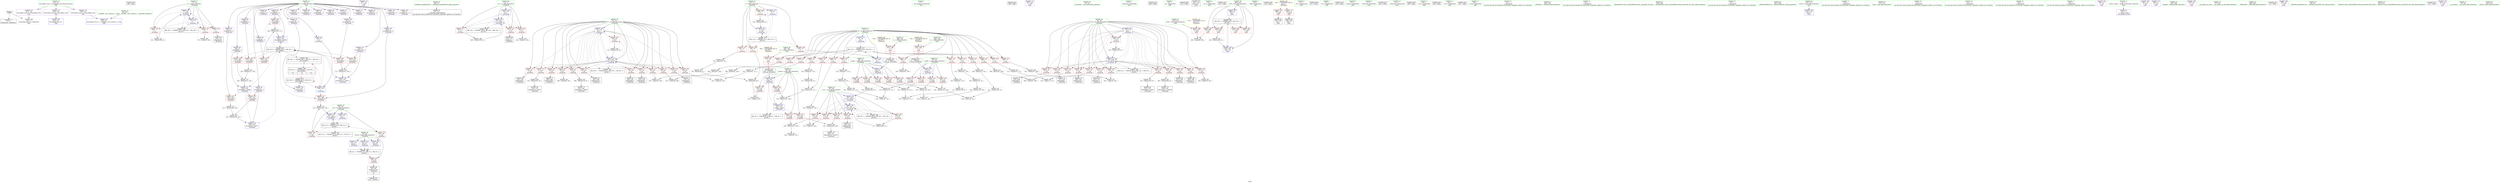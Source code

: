 digraph "SVFG" {
	label="SVFG";

	Node0x56434557d4e0 [shape=record,color=grey,label="{NodeID: 0\nNullPtr}"];
	Node0x56434557d4e0 -> Node0x5643455a2640[style=solid];
	Node0x56434557d4e0 -> Node0x5643455a53b0[style=solid];
	Node0x5643455e3460 [shape=record,color=black,label="{NodeID: 443\n194 = PHI()\n}"];
	Node0x5643455b7850 [shape=record,color=grey,label="{NodeID: 360\n170 = cmp(169, 165, )\n}"];
	Node0x5643455a47f0 [shape=record,color=red,label="{NodeID: 194\n283\<--282\n\<--arrayidx93\n_Z5solveiii\n}"];
	Node0x5643455a47f0 -> Node0x5643455b2ed0[style=solid];
	Node0x5643455a1a10 [shape=record,color=purple,label="{NodeID: 111\n427\<--26\n\<--.str.5\nmain\n}"];
	Node0x56434559fc80 [shape=record,color=green,label="{NodeID: 28\n44\<--50\n_ZNSt8ios_base4InitD1Ev\<--_ZNSt8ios_base4InitD1Ev_field_insensitive\n}"];
	Node0x56434559fc80 -> Node0x5643455a2740[style=solid];
	Node0x5643455ac100 [shape=record,color=black,label="{NodeID: 388\nMR_14V_2 = PHI(MR_14V_4, MR_14V_1, MR_14V_1, )\npts\{76 \}\n}"];
	Node0x5643455b25d0 [shape=record,color=grey,label="{NodeID: 305\n305 = Binary(304, 91, )\n}"];
	Node0x5643455b25d0 -> Node0x5643455a3610[style=solid];
	Node0x5643455a5f40 [shape=record,color=blue,label="{NodeID: 222\n77\<--181\nj\<--inc36\n_Z5solveiii\n}"];
	Node0x5643455a5f40 -> Node0x5643455a8540[style=dashed];
	Node0x5643455a5f40 -> Node0x5643455a8610[style=dashed];
	Node0x5643455a5f40 -> Node0x5643455a86e0[style=dashed];
	Node0x5643455a5f40 -> Node0x5643455a5da0[style=dashed];
	Node0x5643455a5f40 -> Node0x5643455a5f40[style=dashed];
	Node0x5643455a5f40 -> Node0x5643455ac1f0[style=dashed];
	Node0x5643455a79e0 [shape=record,color=red,label="{NodeID: 139\n212\<--71\n\<--m\n_Z5solveiii\n}"];
	Node0x5643455a79e0 -> Node0x5643455b5bd0[style=solid];
	Node0x5643455a2540 [shape=record,color=green,label="{NodeID: 56\n32\<--451\n_GLOBAL__sub_I_Seyaua_1_1.cpp\<--_GLOBAL__sub_I_Seyaua_1_1.cpp_field_insensitive\n}"];
	Node0x5643455a2540 -> Node0x5643455a52b0[style=solid];
	Node0x5643455d1370 [shape=record,color=yellow,style=double,label="{NodeID: 416\n40V_1 = ENCHI(MR_40V_0)\npts\{387 \}\nFun[main]}"];
	Node0x5643455d1370 -> Node0x5643455a50e0[style=dashed];
	Node0x5643455b4fd0 [shape=record,color=grey,label="{NodeID: 333\n96 = Binary(97, 95, )\n}"];
	Node0x5643455b4fd0 -> Node0x5643455b5150[style=solid];
	Node0x5643455a90a0 [shape=record,color=red,label="{NodeID: 167\n304\<--79\n\<--i43\n_Z5solveiii\n}"];
	Node0x5643455a90a0 -> Node0x5643455b25d0[style=solid];
	Node0x5643455a3c90 [shape=record,color=purple,label="{NodeID: 84\n174\<--8\narrayidx\<--d\n_Z5solveiii\n}"];
	Node0x564345583950 [shape=record,color=green,label="{NodeID: 1\n7\<--1\n__dso_handle\<--dummyObj\nGlob }"];
	Node0x5643455e3530 [shape=record,color=black,label="{NodeID: 444\n399 = PHI()\n}"];
	Node0x5643455b79d0 [shape=record,color=grey,label="{NodeID: 361\n209 = cmp(208, 165, )\n}"];
	Node0x5643455a48c0 [shape=record,color=red,label="{NodeID: 195\n303\<--302\n\<--arrayidx105\n_Z5solveiii\n}"];
	Node0x5643455a48c0 -> Node0x5643455b5450[style=solid];
	Node0x5643455a1ae0 [shape=record,color=purple,label="{NodeID: 112\n423\<--28\n\<--.str.6\nmain\n}"];
	Node0x56434559fd80 [shape=record,color=green,label="{NodeID: 29\n57\<--58\n_Z5solveiii\<--_Z5solveiii_field_insensitive\n}"];
	Node0x5643455ac1f0 [shape=record,color=black,label="{NodeID: 389\nMR_16V_2 = PHI(MR_16V_3, MR_16V_1, MR_16V_1, )\npts\{78 \}\n}"];
	Node0x5643455b2750 [shape=record,color=grey,label="{NodeID: 306\n261 = Binary(97, 260, )\n}"];
	Node0x5643455b2750 -> Node0x5643455b6ad0[style=solid];
	Node0x5643455a6010 [shape=record,color=blue,label="{NodeID: 223\n75\<--186\ni27\<--inc39\n_Z5solveiii\n}"];
	Node0x5643455a6010 -> Node0x5643455a82d0[style=dashed];
	Node0x5643455a6010 -> Node0x5643455a83a0[style=dashed];
	Node0x5643455a6010 -> Node0x5643455a8470[style=dashed];
	Node0x5643455a6010 -> Node0x5643455a6010[style=dashed];
	Node0x5643455a6010 -> Node0x5643455ac100[style=dashed];
	Node0x5643455a7ab0 [shape=record,color=red,label="{NodeID: 140\n217\<--71\n\<--m\n_Z5solveiii\n}"];
	Node0x5643455a7ab0 -> Node0x5643455b55d0[style=solid];
	Node0x5643455a2640 [shape=record,color=black,label="{NodeID: 57\n2\<--3\ndummyVal\<--dummyVal\n}"];
	Node0x5643455b5150 [shape=record,color=grey,label="{NodeID: 334\n98 = Binary(96, 91, )\n}"];
	Node0x5643455b5150 -> Node0x5643455b4e50[style=solid];
	Node0x5643455a9170 [shape=record,color=red,label="{NodeID: 168\n323\<--79\n\<--i43\n_Z5solveiii\n}"];
	Node0x5643455a9170 -> Node0x5643455b5a50[style=solid];
	Node0x5643455a3d60 [shape=record,color=purple,label="{NodeID: 85\n177\<--8\narrayidx34\<--d\n_Z5solveiii\n}"];
	Node0x5643455a3d60 -> Node0x5643455a5e70[style=solid];
	Node0x5643455839e0 [shape=record,color=green,label="{NodeID: 2\n11\<--1\n_ZSt4cerr\<--dummyObj\nGlob }"];
	Node0x5643455e3600 [shape=record,color=black,label="{NodeID: 445\n409 = PHI()\n}"];
	Node0x5643455b7b50 [shape=record,color=grey,label="{NodeID: 362\n204 = cmp(203, 165, )\n}"];
	Node0x5643455a4990 [shape=record,color=red,label="{NodeID: 196\n311\<--310\n\<--arrayidx110\n_Z5solveiii\n}"];
	Node0x5643455a4990 -> Node0x5643455b5450[style=solid];
	Node0x5643455a1bb0 [shape=record,color=purple,label="{NodeID: 113\n455\<--30\nllvm.global_ctors_0\<--llvm.global_ctors\nGlob }"];
	Node0x5643455a1bb0 -> Node0x5643455a51b0[style=solid];
	Node0x56434559fe80 [shape=record,color=green,label="{NodeID: 30\n63\<--64\nretval\<--retval_field_insensitive\n_Z5solveiii\n}"];
	Node0x56434559fe80 -> Node0x5643455a68d0[style=solid];
	Node0x56434559fe80 -> Node0x5643455a5a60[style=solid];
	Node0x56434559fe80 -> Node0x5643455a5b30[style=solid];
	Node0x56434559fe80 -> Node0x5643455aea30[style=solid];
	Node0x5643455ac2e0 [shape=record,color=black,label="{NodeID: 390\nMR_18V_2 = PHI(MR_18V_4, MR_18V_1, MR_18V_1, )\npts\{80 \}\n}"];
	Node0x5643455b28d0 [shape=record,color=grey,label="{NodeID: 307\n256 = Binary(255, 247, )\n}"];
	Node0x5643455b28d0 -> Node0x5643455a6420[style=solid];
	Node0x5643455a60e0 [shape=record,color=blue,label="{NodeID: 224\n199\<--131\n\<--\n_Z5solveiii\n}"];
	Node0x5643455a60e0 -> Node0x5643455a4a60[style=dashed];
	Node0x5643455a60e0 -> Node0x5643455ab200[style=dashed];
	Node0x5643455a60e0 -> Node0x5643455ce960[style=dashed];
	Node0x5643455a7b80 [shape=record,color=red,label="{NodeID: 141\n260\<--71\n\<--m\n_Z5solveiii\n}"];
	Node0x5643455a7b80 -> Node0x5643455b2750[style=solid];
	Node0x5643455a2740 [shape=record,color=black,label="{NodeID: 58\n43\<--44\n\<--_ZNSt8ios_base4InitD1Ev\nCan only get source location for instruction, argument, global var or function.}"];
	Node0x5643455b52d0 [shape=record,color=grey,label="{NodeID: 335\n352 = Binary(351, 350, )\n}"];
	Node0x5643455b52d0 -> Node0x5643455ae890[style=solid];
	Node0x5643455a9240 [shape=record,color=red,label="{NodeID: 169\n208\<--81\n\<--j47\n_Z5solveiii\n}"];
	Node0x5643455a9240 -> Node0x5643455b79d0[style=solid];
	Node0x5643455a3e30 [shape=record,color=purple,label="{NodeID: 86\n199\<--8\n\<--d\n_Z5solveiii\n}"];
	Node0x5643455a3e30 -> Node0x5643455a60e0[style=solid];
	Node0x5643455822b0 [shape=record,color=green,label="{NodeID: 3\n12\<--1\n.str\<--dummyObj\nGlob }"];
	Node0x5643455e3760 [shape=record,color=black,label="{NodeID: 446\n413 = PHI()\n}"];
	Node0x5643455b7cd0 [shape=record,color=grey,label="{NodeID: 363\n219 = cmp(216, 218, )\n}"];
	Node0x5643455a4a60 [shape=record,color=red,label="{NodeID: 197\n350\<--349\n\<--arrayidx134\n_Z5solveiii\n}"];
	Node0x5643455a4a60 -> Node0x5643455b52d0[style=solid];
	Node0x5643455a1cb0 [shape=record,color=purple,label="{NodeID: 114\n456\<--30\nllvm.global_ctors_1\<--llvm.global_ctors\nGlob }"];
	Node0x5643455a1cb0 -> Node0x5643455a52b0[style=solid];
	Node0x56434559ff50 [shape=record,color=green,label="{NodeID: 31\n65\<--66\nn.addr\<--n.addr_field_insensitive\n_Z5solveiii\n}"];
	Node0x56434559ff50 -> Node0x5643455a69a0[style=solid];
	Node0x56434559ff50 -> Node0x5643455a6a70[style=solid];
	Node0x56434559ff50 -> Node0x5643455a6b40[style=solid];
	Node0x56434559ff50 -> Node0x5643455a6c10[style=solid];
	Node0x56434559ff50 -> Node0x5643455a54b0[style=solid];
	Node0x56434559ff50 -> Node0x5643455a5c00[style=solid];
	Node0x5643455ac3d0 [shape=record,color=black,label="{NodeID: 391\nMR_20V_2 = PHI(MR_20V_3, MR_20V_1, MR_20V_1, )\npts\{82 \}\n}"];
	Node0x5643455b2a50 [shape=record,color=grey,label="{NodeID: 308\n294 = Binary(97, 293, )\n}"];
	Node0x5643455b2a50 -> Node0x5643455b6c50[style=solid];
	Node0x5643455a61b0 [shape=record,color=blue,label="{NodeID: 225\n79\<--119\ni43\<--\n_Z5solveiii\n}"];
	Node0x5643455a61b0 -> Node0x5643455a87b0[style=dashed];
	Node0x5643455a61b0 -> Node0x5643455a8880[style=dashed];
	Node0x5643455a61b0 -> Node0x5643455a8950[style=dashed];
	Node0x5643455a61b0 -> Node0x5643455a8a20[style=dashed];
	Node0x5643455a61b0 -> Node0x5643455a8af0[style=dashed];
	Node0x5643455a61b0 -> Node0x5643455a8bc0[style=dashed];
	Node0x5643455a61b0 -> Node0x5643455a8c90[style=dashed];
	Node0x5643455a61b0 -> Node0x5643455a8d60[style=dashed];
	Node0x5643455a61b0 -> Node0x5643455a8e30[style=dashed];
	Node0x5643455a61b0 -> Node0x5643455a8f00[style=dashed];
	Node0x5643455a61b0 -> Node0x5643455a8fd0[style=dashed];
	Node0x5643455a61b0 -> Node0x5643455a90a0[style=dashed];
	Node0x5643455a61b0 -> Node0x5643455a9170[style=dashed];
	Node0x5643455a61b0 -> Node0x5643455ae620[style=dashed];
	Node0x5643455a61b0 -> Node0x5643455ac2e0[style=dashed];
	Node0x5643455a7c50 [shape=record,color=red,label="{NodeID: 142\n265\<--71\n\<--m\n_Z5solveiii\n}"];
	Node0x5643455a7c50 -> Node0x5643455b2450[style=solid];
	Node0x5643455a2840 [shape=record,color=black,label="{NodeID: 59\n375\<--119\nmain_ret\<--\nmain\n}"];
	Node0x5643455b5450 [shape=record,color=grey,label="{NodeID: 336\n312 = Binary(311, 303, )\n}"];
	Node0x5643455b5450 -> Node0x5643455a65c0[style=solid];
	Node0x5643455a9310 [shape=record,color=red,label="{NodeID: 170\n216\<--81\n\<--j47\n_Z5solveiii\n}"];
	Node0x5643455a9310 -> Node0x5643455b7cd0[style=solid];
	Node0x5643455a3f00 [shape=record,color=purple,label="{NodeID: 87\n223\<--8\narrayidx58\<--d\n_Z5solveiii\n}"];
	Node0x564345582340 [shape=record,color=green,label="{NodeID: 4\n14\<--1\n.str.1\<--dummyObj\nGlob }"];
	Node0x5643455e3860 [shape=record,color=black,label="{NodeID: 447\n415 = PHI()\n}"];
	Node0x5643455b7e50 [shape=record,color=grey,label="{NodeID: 364\n214 = cmp(211, 213, )\n}"];
	Node0x5643455a4b30 [shape=record,color=red,label="{NodeID: 198\n405\<--378\n\<--tests\nmain\n}"];
	Node0x5643455a4b30 -> Node0x5643455b7fd0[style=solid];
	Node0x5643455a6670 [shape=record,color=purple,label="{NodeID: 115\n457\<--30\nllvm.global_ctors_2\<--llvm.global_ctors\nGlob }"];
	Node0x5643455a6670 -> Node0x5643455a53b0[style=solid];
	Node0x5643455a0020 [shape=record,color=green,label="{NodeID: 32\n67\<--68\nx.addr\<--x.addr_field_insensitive\n_Z5solveiii\n}"];
	Node0x5643455a0020 -> Node0x5643455a6ce0[style=solid];
	Node0x5643455a0020 -> Node0x5643455a6db0[style=solid];
	Node0x5643455a0020 -> Node0x5643455a6e80[style=solid];
	Node0x5643455a0020 -> Node0x5643455a6f50[style=solid];
	Node0x5643455a0020 -> Node0x5643455a5580[style=solid];
	Node0x5643455cdf90 [shape=record,color=black,label="{NodeID: 392\nMR_22V_2 = PHI(MR_22V_4, MR_22V_1, MR_22V_1, )\npts\{84 \}\n}"];
	Node0x5643455b2bd0 [shape=record,color=grey,label="{NodeID: 309\n252 = Binary(251, 91, )\n}"];
	Node0x5643455b2bd0 -> Node0x5643455a3060[style=solid];
	Node0x5643455a6280 [shape=record,color=blue,label="{NodeID: 226\n81\<--119\nj47\<--\n_Z5solveiii\n}"];
	Node0x5643455a6280 -> Node0x5643455a9240[style=dashed];
	Node0x5643455a6280 -> Node0x5643455a9310[style=dashed];
	Node0x5643455a6280 -> Node0x5643455a93e0[style=dashed];
	Node0x5643455a6280 -> Node0x5643455a94b0[style=dashed];
	Node0x5643455a6280 -> Node0x5643455a9580[style=dashed];
	Node0x5643455a6280 -> Node0x5643455a9650[style=dashed];
	Node0x5643455a6280 -> Node0x5643455a9720[style=dashed];
	Node0x5643455a6280 -> Node0x5643455a97f0[style=dashed];
	Node0x5643455a6280 -> Node0x5643455a98c0[style=dashed];
	Node0x5643455a6280 -> Node0x5643455a9990[style=dashed];
	Node0x5643455a6280 -> Node0x5643455a9a60[style=dashed];
	Node0x5643455a6280 -> Node0x5643455a9b30[style=dashed];
	Node0x5643455a6280 -> Node0x5643455a9c00[style=dashed];
	Node0x5643455a6280 -> Node0x5643455a6280[style=dashed];
	Node0x5643455a6280 -> Node0x5643455ae550[style=dashed];
	Node0x5643455a6280 -> Node0x5643455ac3d0[style=dashed];
	Node0x5643455a7d20 [shape=record,color=red,label="{NodeID: 143\n288\<--71\n\<--m\n_Z5solveiii\n}"];
	Node0x5643455a7d20 -> Node0x5643455b3350[style=solid];
	Node0x5643455a2910 [shape=record,color=black,label="{NodeID: 60\n173\<--172\nidxprom\<--\n_Z5solveiii\n}"];
	Node0x5643455b55d0 [shape=record,color=grey,label="{NodeID: 337\n218 = Binary(97, 217, )\n}"];
	Node0x5643455b55d0 -> Node0x5643455b7cd0[style=solid];
	Node0x5643455a93e0 [shape=record,color=red,label="{NodeID: 171\n224\<--81\n\<--j47\n_Z5solveiii\n}"];
	Node0x5643455a93e0 -> Node0x5643455a2b80[style=solid];
	Node0x5643455a3fd0 [shape=record,color=purple,label="{NodeID: 88\n226\<--8\narrayidx60\<--d\n_Z5solveiii\n}"];
	Node0x5643455a3fd0 -> Node0x5643455aa280[style=solid];
	Node0x564345581780 [shape=record,color=green,label="{NodeID: 5\n16\<--1\nstdin\<--dummyObj\nGlob }"];
	Node0x5643455e3930 [shape=record,color=black,label="{NodeID: 448\n416 = PHI()\n}"];
	Node0x5643455b7fd0 [shape=record,color=grey,label="{NodeID: 365\n406 = cmp(404, 405, )\n}"];
	Node0x5643455a4c00 [shape=record,color=red,label="{NodeID: 199\n404\<--380\n\<--test\nmain\n}"];
	Node0x5643455a4c00 -> Node0x5643455b7fd0[style=solid];
	Node0x5643455a6730 [shape=record,color=red,label="{NodeID: 116\n389\<--16\n\<--stdin\nmain\n}"];
	Node0x5643455a6730 -> Node0x5643455a3a20[style=solid];
	Node0x5643455a00f0 [shape=record,color=green,label="{NodeID: 33\n69\<--70\ny.addr\<--y.addr_field_insensitive\n_Z5solveiii\n}"];
	Node0x5643455a00f0 -> Node0x5643455a7020[style=solid];
	Node0x5643455a00f0 -> Node0x5643455a70f0[style=solid];
	Node0x5643455a00f0 -> Node0x5643455a71c0[style=solid];
	Node0x5643455a00f0 -> Node0x5643455a7290[style=solid];
	Node0x5643455a00f0 -> Node0x5643455a7360[style=solid];
	Node0x5643455a00f0 -> Node0x5643455a5650[style=solid];
	Node0x5643455ce460 [shape=record,color=black,label="{NodeID: 393\nMR_24V_2 = PHI(MR_24V_4, MR_24V_1, MR_24V_1, )\npts\{86 \}\n}"];
	Node0x5643455b2d50 [shape=record,color=grey,label="{NodeID: 310\n247 = Binary(246, 229, )\n}"];
	Node0x5643455b2d50 -> Node0x5643455b28d0[style=solid];
	Node0x5643455a6350 [shape=record,color=blue,label="{NodeID: 227\n236\<--238\narrayidx65\<--add66\n_Z5solveiii\n}"];
	Node0x5643455a6350 -> Node0x5643455aa420[style=dashed];
	Node0x5643455a6350 -> Node0x5643455a4650[style=dashed];
	Node0x5643455a6350 -> Node0x5643455a6420[style=dashed];
	Node0x5643455a7df0 [shape=record,color=red,label="{NodeID: 144\n293\<--71\n\<--m\n_Z5solveiii\n}"];
	Node0x5643455a7df0 -> Node0x5643455b2a50[style=solid];
	Node0x5643455a29e0 [shape=record,color=black,label="{NodeID: 61\n176\<--175\nidxprom33\<--\n_Z5solveiii\n}"];
	Node0x5643455b5750 [shape=record,color=grey,label="{NodeID: 338\n319 = Binary(318, 91, )\n}"];
	Node0x5643455b5750 -> Node0x5643455ae550[style=solid];
	Node0x5643455a94b0 [shape=record,color=red,label="{NodeID: 172\n234\<--81\n\<--j47\n_Z5solveiii\n}"];
	Node0x5643455a94b0 -> Node0x5643455a2d20[style=solid];
	Node0x5643455a40a0 [shape=record,color=purple,label="{NodeID: 89\n233\<--8\narrayidx63\<--d\n_Z5solveiii\n}"];
	Node0x564345581810 [shape=record,color=green,label="{NodeID: 6\n17\<--1\n.str.2\<--dummyObj\nGlob }"];
	Node0x5643455e3a60 [shape=record,color=black,label="{NodeID: 449\n417 = PHI()\n}"];
	Node0x5643455b8150 [shape=record,color=grey,label="{NodeID: 366\n335 = cmp(332, 334, )\n}"];
	Node0x5643455a4cd0 [shape=record,color=red,label="{NodeID: 200\n412\<--380\n\<--test\nmain\n}"];
	Node0x5643455a6800 [shape=record,color=red,label="{NodeID: 117\n395\<--21\n\<--stdout\nmain\n}"];
	Node0x5643455a6800 -> Node0x5643455a3af0[style=solid];
	Node0x5643455a01c0 [shape=record,color=green,label="{NodeID: 34\n71\<--72\nm\<--m_field_insensitive\n_Z5solveiii\n}"];
	Node0x5643455a01c0 -> Node0x5643455a7430[style=solid];
	Node0x5643455a01c0 -> Node0x5643455a7500[style=solid];
	Node0x5643455a01c0 -> Node0x5643455a75d0[style=solid];
	Node0x5643455a01c0 -> Node0x5643455a76a0[style=solid];
	Node0x5643455a01c0 -> Node0x5643455a7770[style=solid];
	Node0x5643455a01c0 -> Node0x5643455a7840[style=solid];
	Node0x5643455a01c0 -> Node0x5643455a7910[style=solid];
	Node0x5643455a01c0 -> Node0x5643455a79e0[style=solid];
	Node0x5643455a01c0 -> Node0x5643455a7ab0[style=solid];
	Node0x5643455a01c0 -> Node0x5643455a7b80[style=solid];
	Node0x5643455a01c0 -> Node0x5643455a7c50[style=solid];
	Node0x5643455a01c0 -> Node0x5643455a7d20[style=solid];
	Node0x5643455a01c0 -> Node0x5643455a7df0[style=solid];
	Node0x5643455a01c0 -> Node0x5643455a7ec0[style=solid];
	Node0x5643455a01c0 -> Node0x5643455a5720[style=solid];
	Node0x5643455a01c0 -> Node0x5643455a58c0[style=solid];
	Node0x5643455ce960 [shape=record,color=black,label="{NodeID: 394\nMR_26V_2 = PHI(MR_26V_7, MR_26V_1, MR_26V_1, )\npts\{100000 \}\n|{<s0>14}}"];
	Node0x5643455ce960:s0 -> Node0x5643455c4350[style=dashed,color=blue];
	Node0x5643455b2ed0 [shape=record,color=grey,label="{NodeID: 311\n284 = Binary(283, 275, )\n}"];
	Node0x5643455b2ed0 -> Node0x5643455a64f0[style=solid];
	Node0x5643455a6420 [shape=record,color=blue,label="{NodeID: 228\n254\<--256\narrayidx76\<--add77\n_Z5solveiii\n}"];
	Node0x5643455a6420 -> Node0x5643455ab200[style=dashed];
	Node0x5643455a7ec0 [shape=record,color=red,label="{NodeID: 145\n333\<--71\n\<--m\n_Z5solveiii\n}"];
	Node0x5643455a7ec0 -> Node0x5643455b6050[style=solid];
	Node0x5643455a2ab0 [shape=record,color=black,label="{NodeID: 62\n222\<--221\nidxprom57\<--\n_Z5solveiii\n}"];
	Node0x5643455b58d0 [shape=record,color=grey,label="{NodeID: 339\n434 = Binary(433, 91, )\n}"];
	Node0x5643455b58d0 -> Node0x5643455aeca0[style=solid];
	Node0x5643455a9580 [shape=record,color=red,label="{NodeID: 173\n243\<--81\n\<--j47\n_Z5solveiii\n}"];
	Node0x5643455a9580 -> Node0x5643455a2ec0[style=solid];
	Node0x5643455a4170 [shape=record,color=purple,label="{NodeID: 90\n236\<--8\narrayidx65\<--d\n_Z5solveiii\n}"];
	Node0x5643455a4170 -> Node0x5643455aa350[style=solid];
	Node0x5643455a4170 -> Node0x5643455a6350[style=solid];
	Node0x5643455818a0 [shape=record,color=green,label="{NodeID: 7\n19\<--1\n.str.3\<--dummyObj\nGlob }"];
	Node0x5643455e3b60 [shape=record,color=black,label="{NodeID: 450\n418 = PHI()\n}"];
	Node0x5643455b82d0 [shape=record,color=grey,label="{NodeID: 367\n340 = cmp(339, 119, )\n}"];
	Node0x5643455a4da0 [shape=record,color=red,label="{NodeID: 201\n429\<--380\n\<--test\nmain\n}"];
	Node0x5643455a68d0 [shape=record,color=red,label="{NodeID: 118\n363\<--63\n\<--retval\n_Z5solveiii\n}"];
	Node0x5643455a68d0 -> Node0x5643455a3950[style=solid];
	Node0x5643455a0290 [shape=record,color=green,label="{NodeID: 35\n73\<--74\ni\<--i_field_insensitive\n_Z5solveiii\n}"];
	Node0x5643455a0290 -> Node0x5643455a7f90[style=solid];
	Node0x5643455a0290 -> Node0x5643455a8060[style=solid];
	Node0x5643455a0290 -> Node0x5643455a8130[style=solid];
	Node0x5643455a0290 -> Node0x5643455a8200[style=solid];
	Node0x5643455a0290 -> Node0x5643455a57f0[style=solid];
	Node0x5643455a0290 -> Node0x5643455a5990[style=solid];
	Node0x5643455b3050 [shape=record,color=grey,label="{NodeID: 312\n357 = Binary(356, 91, )\n}"];
	Node0x5643455b3050 -> Node0x5643455ae960[style=solid];
	Node0x5643455a64f0 [shape=record,color=blue,label="{NodeID: 229\n282\<--284\narrayidx93\<--add94\n_Z5solveiii\n}"];
	Node0x5643455a64f0 -> Node0x5643455ab200[style=dashed];
	Node0x5643455a7f90 [shape=record,color=red,label="{NodeID: 146\n94\<--73\n\<--i\n_Z5solveiii\n}"];
	Node0x5643455a7f90 -> Node0x5643455b4e50[style=solid];
	Node0x5643455a2b80 [shape=record,color=black,label="{NodeID: 63\n225\<--224\nidxprom59\<--\n_Z5solveiii\n}"];
	Node0x5643455b5a50 [shape=record,color=grey,label="{NodeID: 340\n324 = Binary(323, 91, )\n}"];
	Node0x5643455b5a50 -> Node0x5643455ae620[style=solid];
	Node0x5643455a9650 [shape=record,color=red,label="{NodeID: 174\n251\<--81\n\<--j47\n_Z5solveiii\n}"];
	Node0x5643455a9650 -> Node0x5643455b2bd0[style=solid];
	Node0x5643455a4240 [shape=record,color=purple,label="{NodeID: 91\n242\<--8\narrayidx68\<--d\n_Z5solveiii\n}"];
	Node0x5643455832c0 [shape=record,color=green,label="{NodeID: 8\n21\<--1\nstdout\<--dummyObj\nGlob }"];
	Node0x5643455e3c30 [shape=record,color=black,label="{NodeID: 451\n422 = PHI(59, )\n}"];
	Node0x5643455c4350 [shape=record,color=black,label="{NodeID: 368\nMR_26V_2 = PHI(MR_26V_3, MR_26V_1, )\npts\{100000 \}\n|{<s0>14|<s1>14|<s2>14}}"];
	Node0x5643455c4350:s0 -> Node0x5643455a60e0[style=dashed,color=red];
	Node0x5643455c4350:s1 -> Node0x5643455c7a50[style=dashed,color=red];
	Node0x5643455c4350:s2 -> Node0x5643455ce960[style=dashed,color=red];
	Node0x5643455a4e70 [shape=record,color=red,label="{NodeID: 202\n433\<--380\n\<--test\nmain\n}"];
	Node0x5643455a4e70 -> Node0x5643455b58d0[style=solid];
	Node0x5643455a69a0 [shape=record,color=red,label="{NodeID: 119\n100\<--65\n\<--n.addr\n_Z5solveiii\n}"];
	Node0x5643455a69a0 -> Node0x5643455b7550[style=solid];
	Node0x5643455a0360 [shape=record,color=green,label="{NodeID: 36\n75\<--76\ni27\<--i27_field_insensitive\n_Z5solveiii\n}"];
	Node0x5643455a0360 -> Node0x5643455a82d0[style=solid];
	Node0x5643455a0360 -> Node0x5643455a83a0[style=solid];
	Node0x5643455a0360 -> Node0x5643455a8470[style=solid];
	Node0x5643455a0360 -> Node0x5643455a5cd0[style=solid];
	Node0x5643455a0360 -> Node0x5643455a6010[style=solid];
	Node0x5643455b31d0 [shape=record,color=grey,label="{NodeID: 313\n124 = Binary(122, 123, )\n}"];
	Node0x5643455b31d0 -> Node0x5643455b70d0[style=solid];
	Node0x5643455a65c0 [shape=record,color=blue,label="{NodeID: 230\n310\<--312\narrayidx110\<--add111\n_Z5solveiii\n}"];
	Node0x5643455a65c0 -> Node0x5643455ab200[style=dashed];
	Node0x5643455a8060 [shape=record,color=red,label="{NodeID: 147\n95\<--73\n\<--i\n_Z5solveiii\n}"];
	Node0x5643455a8060 -> Node0x5643455b4fd0[style=solid];
	Node0x5643455a2c50 [shape=record,color=black,label="{NodeID: 64\n232\<--231\nidxprom62\<--add61\n_Z5solveiii\n}"];
	Node0x5643455b5bd0 [shape=record,color=grey,label="{NodeID: 341\n213 = Binary(97, 212, )\n}"];
	Node0x5643455b5bd0 -> Node0x5643455b7e50[style=solid];
	Node0x5643455a9720 [shape=record,color=red,label="{NodeID: 175\n264\<--81\n\<--j47\n_Z5solveiii\n}"];
	Node0x5643455a9720 -> Node0x5643455b6950[style=solid];
	Node0x5643455a4310 [shape=record,color=purple,label="{NodeID: 92\n245\<--8\narrayidx70\<--d\n_Z5solveiii\n}"];
	Node0x5643455a4310 -> Node0x5643455aa420[style=solid];
	Node0x564345583350 [shape=record,color=green,label="{NodeID: 9\n22\<--1\n_ZSt3cin\<--dummyObj\nGlob }"];
	Node0x5643455e3df0 [shape=record,color=black,label="{NodeID: 452\n424 = PHI()\n}"];
	Node0x5643455c4850 [shape=record,color=black,label="{NodeID: 369\nMR_34V_3 = PHI(MR_34V_4, MR_34V_2, )\npts\{381 \}\n}"];
	Node0x5643455c4850 -> Node0x5643455a4c00[style=dashed];
	Node0x5643455c4850 -> Node0x5643455a4cd0[style=dashed];
	Node0x5643455c4850 -> Node0x5643455a4da0[style=dashed];
	Node0x5643455c4850 -> Node0x5643455a4e70[style=dashed];
	Node0x5643455c4850 -> Node0x5643455aeca0[style=dashed];
	Node0x5643455a4f40 [shape=record,color=red,label="{NodeID: 203\n419\<--382\n\<--n\nmain\n|{<s0>14}}"];
	Node0x5643455a4f40:s0 -> Node0x5643455e41e0[style=solid,color=red];
	Node0x5643455a6a70 [shape=record,color=red,label="{NodeID: 120\n153\<--65\n\<--n.addr\n_Z5solveiii\n}"];
	Node0x5643455a6a70 -> Node0x5643455b1fd0[style=solid];
	Node0x5643455a0430 [shape=record,color=green,label="{NodeID: 37\n77\<--78\nj\<--j_field_insensitive\n_Z5solveiii\n}"];
	Node0x5643455a0430 -> Node0x5643455a8540[style=solid];
	Node0x5643455a0430 -> Node0x5643455a8610[style=solid];
	Node0x5643455a0430 -> Node0x5643455a86e0[style=solid];
	Node0x5643455a0430 -> Node0x5643455a5da0[style=solid];
	Node0x5643455a0430 -> Node0x5643455a5f40[style=solid];
	Node0x5643455b3350 [shape=record,color=grey,label="{NodeID: 314\n289 = Binary(97, 288, )\n}"];
	Node0x5643455b3350 -> Node0x5643455b6f50[style=solid];
	Node0x5643455ae550 [shape=record,color=blue,label="{NodeID: 231\n81\<--319\nj47\<--inc116\n_Z5solveiii\n}"];
	Node0x5643455ae550 -> Node0x5643455a9240[style=dashed];
	Node0x5643455ae550 -> Node0x5643455a9310[style=dashed];
	Node0x5643455ae550 -> Node0x5643455a93e0[style=dashed];
	Node0x5643455ae550 -> Node0x5643455a94b0[style=dashed];
	Node0x5643455ae550 -> Node0x5643455a9580[style=dashed];
	Node0x5643455ae550 -> Node0x5643455a9650[style=dashed];
	Node0x5643455ae550 -> Node0x5643455a9720[style=dashed];
	Node0x5643455ae550 -> Node0x5643455a97f0[style=dashed];
	Node0x5643455ae550 -> Node0x5643455a98c0[style=dashed];
	Node0x5643455ae550 -> Node0x5643455a9990[style=dashed];
	Node0x5643455ae550 -> Node0x5643455a9a60[style=dashed];
	Node0x5643455ae550 -> Node0x5643455a9b30[style=dashed];
	Node0x5643455ae550 -> Node0x5643455a9c00[style=dashed];
	Node0x5643455ae550 -> Node0x5643455a6280[style=dashed];
	Node0x5643455ae550 -> Node0x5643455ae550[style=dashed];
	Node0x5643455ae550 -> Node0x5643455ac3d0[style=dashed];
	Node0x5643455a8130 [shape=record,color=red,label="{NodeID: 148\n103\<--73\n\<--i\n_Z5solveiii\n}"];
	Node0x5643455a8130 -> Node0x5643455a58c0[style=solid];
	Node0x5643455a2d20 [shape=record,color=black,label="{NodeID: 65\n235\<--234\nidxprom64\<--\n_Z5solveiii\n}"];
	Node0x5643455b5d50 [shape=record,color=grey,label="{NodeID: 342\n109 = Binary(108, 91, )\n}"];
	Node0x5643455b5d50 -> Node0x5643455a5990[style=solid];
	Node0x5643455a97f0 [shape=record,color=red,label="{NodeID: 176\n272\<--81\n\<--j47\n_Z5solveiii\n}"];
	Node0x5643455a97f0 -> Node0x5643455a3200[style=solid];
	Node0x5643455a43e0 [shape=record,color=purple,label="{NodeID: 93\n250\<--8\narrayidx73\<--d\n_Z5solveiii\n}"];
	Node0x5643455833e0 [shape=record,color=green,label="{NodeID: 10\n23\<--1\n_ZSt4cout\<--dummyObj\nGlob }"];
	Node0x5643455e3f70 [shape=record,color=black,label="{NodeID: 453\n428 = PHI()\n}"];
	Node0x5643455c4d50 [shape=record,color=black,label="{NodeID: 370\nMR_10V_3 = PHI(MR_10V_4, MR_10V_2, )\npts\{72 \}\n}"];
	Node0x5643455c4d50 -> Node0x5643455a7430[style=dashed];
	Node0x5643455c4d50 -> Node0x5643455a7500[style=dashed];
	Node0x5643455c4d50 -> Node0x5643455a75d0[style=dashed];
	Node0x5643455c4d50 -> Node0x5643455a76a0[style=dashed];
	Node0x5643455c4d50 -> Node0x5643455a7770[style=dashed];
	Node0x5643455c4d50 -> Node0x5643455a7840[style=dashed];
	Node0x5643455c4d50 -> Node0x5643455a7910[style=dashed];
	Node0x5643455c4d50 -> Node0x5643455a79e0[style=dashed];
	Node0x5643455c4d50 -> Node0x5643455a7ab0[style=dashed];
	Node0x5643455c4d50 -> Node0x5643455a7b80[style=dashed];
	Node0x5643455c4d50 -> Node0x5643455a7c50[style=dashed];
	Node0x5643455c4d50 -> Node0x5643455a7d20[style=dashed];
	Node0x5643455c4d50 -> Node0x5643455a7df0[style=dashed];
	Node0x5643455c4d50 -> Node0x5643455a7ec0[style=dashed];
	Node0x5643455c4d50 -> Node0x5643455a58c0[style=dashed];
	Node0x5643455a5010 [shape=record,color=red,label="{NodeID: 204\n420\<--384\n\<--x\nmain\n|{<s0>14}}"];
	Node0x5643455a5010:s0 -> Node0x5643455e43a0[style=solid,color=red];
	Node0x5643455a6b40 [shape=record,color=red,label="{NodeID: 121\n337\<--65\n\<--n.addr\n_Z5solveiii\n}"];
	Node0x5643455a6b40 -> Node0x5643455b61d0[style=solid];
	Node0x5643455a0500 [shape=record,color=green,label="{NodeID: 38\n79\<--80\ni43\<--i43_field_insensitive\n_Z5solveiii\n}"];
	Node0x5643455a0500 -> Node0x5643455a87b0[style=solid];
	Node0x5643455a0500 -> Node0x5643455a8880[style=solid];
	Node0x5643455a0500 -> Node0x5643455a8950[style=solid];
	Node0x5643455a0500 -> Node0x5643455a8a20[style=solid];
	Node0x5643455a0500 -> Node0x5643455a8af0[style=solid];
	Node0x5643455a0500 -> Node0x5643455a8bc0[style=solid];
	Node0x5643455a0500 -> Node0x5643455a8c90[style=solid];
	Node0x5643455a0500 -> Node0x5643455a8d60[style=solid];
	Node0x5643455a0500 -> Node0x5643455a8e30[style=solid];
	Node0x5643455a0500 -> Node0x5643455a8f00[style=solid];
	Node0x5643455a0500 -> Node0x5643455a8fd0[style=solid];
	Node0x5643455a0500 -> Node0x5643455a90a0[style=solid];
	Node0x5643455a0500 -> Node0x5643455a9170[style=solid];
	Node0x5643455a0500 -> Node0x5643455a61b0[style=solid];
	Node0x5643455a0500 -> Node0x5643455ae620[style=solid];
	Node0x5643455b34d0 [shape=record,color=grey,label="{NodeID: 315\n238 = Binary(237, 228, )\n}"];
	Node0x5643455b34d0 -> Node0x5643455a6350[style=solid];
	Node0x5643455ae620 [shape=record,color=blue,label="{NodeID: 232\n79\<--324\ni43\<--inc119\n_Z5solveiii\n}"];
	Node0x5643455ae620 -> Node0x5643455a87b0[style=dashed];
	Node0x5643455ae620 -> Node0x5643455a8880[style=dashed];
	Node0x5643455ae620 -> Node0x5643455a8950[style=dashed];
	Node0x5643455ae620 -> Node0x5643455a8a20[style=dashed];
	Node0x5643455ae620 -> Node0x5643455a8af0[style=dashed];
	Node0x5643455ae620 -> Node0x5643455a8bc0[style=dashed];
	Node0x5643455ae620 -> Node0x5643455a8c90[style=dashed];
	Node0x5643455ae620 -> Node0x5643455a8d60[style=dashed];
	Node0x5643455ae620 -> Node0x5643455a8e30[style=dashed];
	Node0x5643455ae620 -> Node0x5643455a8f00[style=dashed];
	Node0x5643455ae620 -> Node0x5643455a8fd0[style=dashed];
	Node0x5643455ae620 -> Node0x5643455a90a0[style=dashed];
	Node0x5643455ae620 -> Node0x5643455a9170[style=dashed];
	Node0x5643455ae620 -> Node0x5643455ae620[style=dashed];
	Node0x5643455ae620 -> Node0x5643455ac2e0[style=dashed];
	Node0x5643455a8200 [shape=record,color=red,label="{NodeID: 149\n108\<--73\n\<--i\n_Z5solveiii\n}"];
	Node0x5643455a8200 -> Node0x5643455b5d50[style=solid];
	Node0x5643455a2df0 [shape=record,color=black,label="{NodeID: 66\n241\<--240\nidxprom67\<--\n_Z5solveiii\n}"];
	Node0x5643455b5ed0 [shape=record,color=grey,label="{NodeID: 343\n329 = Binary(328, 91, )\n}"];
	Node0x5643455b5ed0 -> Node0x5643455ae7c0[style=solid];
	Node0x5643455a98c0 [shape=record,color=red,label="{NodeID: 177\n279\<--81\n\<--j47\n_Z5solveiii\n}"];
	Node0x5643455a98c0 -> Node0x5643455b3ad0[style=solid];
	Node0x5643455a44b0 [shape=record,color=purple,label="{NodeID: 94\n254\<--8\narrayidx76\<--d\n_Z5solveiii\n}"];
	Node0x5643455a44b0 -> Node0x5643455a4650[style=solid];
	Node0x5643455a44b0 -> Node0x5643455a6420[style=solid];
	Node0x564345582a90 [shape=record,color=green,label="{NodeID: 11\n24\<--1\n.str.4\<--dummyObj\nGlob }"];
	Node0x5643455e4040 [shape=record,color=black,label="{NodeID: 454\n430 = PHI()\n}"];
	Node0x5643455c5250 [shape=record,color=black,label="{NodeID: 371\nMR_12V_3 = PHI(MR_12V_4, MR_12V_2, )\npts\{74 \}\n}"];
	Node0x5643455c5250 -> Node0x5643455a7f90[style=dashed];
	Node0x5643455c5250 -> Node0x5643455a8060[style=dashed];
	Node0x5643455c5250 -> Node0x5643455a8130[style=dashed];
	Node0x5643455c5250 -> Node0x5643455a8200[style=dashed];
	Node0x5643455c5250 -> Node0x5643455a5990[style=dashed];
	Node0x5643455a50e0 [shape=record,color=red,label="{NodeID: 205\n421\<--386\n\<--y\nmain\n|{<s0>14}}"];
	Node0x5643455a50e0:s0 -> Node0x5643455e44e0[style=solid,color=red];
	Node0x5643455a6c10 [shape=record,color=red,label="{NodeID: 122\n345\<--65\n\<--n.addr\n_Z5solveiii\n}"];
	Node0x5643455a6c10 -> Node0x5643455b6650[style=solid];
	Node0x5643455a05d0 [shape=record,color=green,label="{NodeID: 39\n81\<--82\nj47\<--j47_field_insensitive\n_Z5solveiii\n}"];
	Node0x5643455a05d0 -> Node0x5643455a9240[style=solid];
	Node0x5643455a05d0 -> Node0x5643455a9310[style=solid];
	Node0x5643455a05d0 -> Node0x5643455a93e0[style=solid];
	Node0x5643455a05d0 -> Node0x5643455a94b0[style=solid];
	Node0x5643455a05d0 -> Node0x5643455a9580[style=solid];
	Node0x5643455a05d0 -> Node0x5643455a9650[style=solid];
	Node0x5643455a05d0 -> Node0x5643455a9720[style=solid];
	Node0x5643455a05d0 -> Node0x5643455a97f0[style=solid];
	Node0x5643455a05d0 -> Node0x5643455a98c0[style=solid];
	Node0x5643455a05d0 -> Node0x5643455a9990[style=solid];
	Node0x5643455a05d0 -> Node0x5643455a9a60[style=solid];
	Node0x5643455a05d0 -> Node0x5643455a9b30[style=solid];
	Node0x5643455a05d0 -> Node0x5643455a9c00[style=solid];
	Node0x5643455a05d0 -> Node0x5643455a6280[style=solid];
	Node0x5643455a05d0 -> Node0x5643455ae550[style=solid];
	Node0x5643455b3650 [shape=record,color=grey,label="{NodeID: 316\n137 = Binary(97, 136, )\n}"];
	Node0x5643455b3650 -> Node0x5643455b37d0[style=solid];
	Node0x5643455ae6f0 [shape=record,color=blue,label="{NodeID: 233\n83\<--151\nres\<--\n_Z5solveiii\n}"];
	Node0x5643455ae6f0 -> Node0x5643455c6b50[style=dashed];
	Node0x5643455a82d0 [shape=record,color=red,label="{NodeID: 150\n163\<--75\n\<--i27\n_Z5solveiii\n}"];
	Node0x5643455a82d0 -> Node0x5643455b76d0[style=solid];
	Node0x5643455a2ec0 [shape=record,color=black,label="{NodeID: 67\n244\<--243\nidxprom69\<--\n_Z5solveiii\n}"];
	Node0x5643455b6050 [shape=record,color=grey,label="{NodeID: 344\n334 = Binary(97, 333, )\n}"];
	Node0x5643455b6050 -> Node0x5643455b8150[style=solid];
	Node0x5643455a9990 [shape=record,color=red,label="{NodeID: 178\n292\<--81\n\<--j47\n_Z5solveiii\n}"];
	Node0x5643455a9990 -> Node0x5643455b6c50[style=solid];
	Node0x5643455a4580 [shape=record,color=purple,label="{NodeID: 95\n271\<--8\narrayidx86\<--d\n_Z5solveiii\n}"];
	Node0x564345582b20 [shape=record,color=green,label="{NodeID: 12\n26\<--1\n.str.5\<--dummyObj\nGlob }"];
	Node0x5643455e4110 [shape=record,color=black,label="{NodeID: 455\n431 = PHI()\n}"];
	Node0x5643455a51b0 [shape=record,color=blue,label="{NodeID: 206\n455\<--31\nllvm.global_ctors_0\<--\nGlob }"];
	Node0x5643455a6ce0 [shape=record,color=red,label="{NodeID: 123\n112\<--67\n\<--x.addr\n_Z5solveiii\n}"];
	Node0x5643455a6ce0 -> Node0x5643455b64d0[style=solid];
	Node0x5643455a06a0 [shape=record,color=green,label="{NodeID: 40\n83\<--84\nres\<--res_field_insensitive\n_Z5solveiii\n}"];
	Node0x5643455a06a0 -> Node0x5643455a9cd0[style=solid];
	Node0x5643455a06a0 -> Node0x5643455a9da0[style=solid];
	Node0x5643455a06a0 -> Node0x5643455ae6f0[style=solid];
	Node0x5643455a06a0 -> Node0x5643455ae890[style=solid];
	Node0x5643455b37d0 [shape=record,color=grey,label="{NodeID: 317\n138 = Binary(137, 91, )\n}"];
	Node0x5643455b37d0 -> Node0x5643455b3950[style=solid];
	Node0x5643455ae7c0 [shape=record,color=blue,label="{NodeID: 234\n85\<--329\ni121\<--add122\n_Z5solveiii\n}"];
	Node0x5643455ae7c0 -> Node0x5643455a9e70[style=dashed];
	Node0x5643455ae7c0 -> Node0x5643455a9f40[style=dashed];
	Node0x5643455ae7c0 -> Node0x5643455aa010[style=dashed];
	Node0x5643455ae7c0 -> Node0x5643455aa0e0[style=dashed];
	Node0x5643455ae7c0 -> Node0x5643455aa1b0[style=dashed];
	Node0x5643455ae7c0 -> Node0x5643455ae960[style=dashed];
	Node0x5643455ae7c0 -> Node0x5643455ce460[style=dashed];
	Node0x5643455a83a0 [shape=record,color=red,label="{NodeID: 151\n172\<--75\n\<--i27\n_Z5solveiii\n}"];
	Node0x5643455a83a0 -> Node0x5643455a2910[style=solid];
	Node0x5643455a2f90 [shape=record,color=black,label="{NodeID: 68\n249\<--248\nidxprom72\<--\n_Z5solveiii\n}"];
	Node0x5643455b61d0 [shape=record,color=grey,label="{NodeID: 345\n339 = Binary(337, 338, )\n}"];
	Node0x5643455b61d0 -> Node0x5643455b82d0[style=solid];
	Node0x5643455a9a60 [shape=record,color=red,label="{NodeID: 179\n300\<--81\n\<--j47\n_Z5solveiii\n}"];
	Node0x5643455a9a60 -> Node0x5643455a3540[style=solid];
	Node0x5643455a0de0 [shape=record,color=purple,label="{NodeID: 96\n274\<--8\narrayidx88\<--d\n_Z5solveiii\n}"];
	Node0x5643455a0de0 -> Node0x5643455a4720[style=solid];
	Node0x564345582bb0 [shape=record,color=green,label="{NodeID: 13\n28\<--1\n.str.6\<--dummyObj\nGlob }"];
	Node0x5643455e41e0 [shape=record,color=black,label="{NodeID: 456\n60 = PHI(419, )\n0th arg _Z5solveiii }"];
	Node0x5643455e41e0 -> Node0x5643455a54b0[style=solid];
	Node0x5643455a52b0 [shape=record,color=blue,label="{NodeID: 207\n456\<--32\nllvm.global_ctors_1\<--_GLOBAL__sub_I_Seyaua_1_1.cpp\nGlob }"];
	Node0x5643455a6db0 [shape=record,color=red,label="{NodeID: 124\n122\<--67\n\<--x.addr\n_Z5solveiii\n}"];
	Node0x5643455a6db0 -> Node0x5643455b31d0[style=solid];
	Node0x5643455a0770 [shape=record,color=green,label="{NodeID: 41\n85\<--86\ni121\<--i121_field_insensitive\n_Z5solveiii\n}"];
	Node0x5643455a0770 -> Node0x5643455a9e70[style=solid];
	Node0x5643455a0770 -> Node0x5643455a9f40[style=solid];
	Node0x5643455a0770 -> Node0x5643455aa010[style=solid];
	Node0x5643455a0770 -> Node0x5643455aa0e0[style=solid];
	Node0x5643455a0770 -> Node0x5643455aa1b0[style=solid];
	Node0x5643455a0770 -> Node0x5643455ae7c0[style=solid];
	Node0x5643455a0770 -> Node0x5643455ae960[style=solid];
	Node0x5643455b3950 [shape=record,color=grey,label="{NodeID: 318\n139 = Binary(119, 138, )\n}"];
	Node0x5643455b3950 -> Node0x5643455b73d0[style=solid];
	Node0x5643455ae890 [shape=record,color=blue,label="{NodeID: 235\n83\<--352\nres\<--add135\n_Z5solveiii\n}"];
	Node0x5643455ae890 -> Node0x5643455c6b50[style=dashed];
	Node0x5643455a8470 [shape=record,color=red,label="{NodeID: 152\n185\<--75\n\<--i27\n_Z5solveiii\n}"];
	Node0x5643455a8470 -> Node0x5643455b67d0[style=solid];
	Node0x5643455a3060 [shape=record,color=black,label="{NodeID: 69\n253\<--252\nidxprom75\<--add74\n_Z5solveiii\n}"];
	Node0x5643455b6350 [shape=record,color=grey,label="{NodeID: 346\n190 = Binary(97, 189, )\n}"];
	Node0x5643455a9b30 [shape=record,color=red,label="{NodeID: 180\n308\<--81\n\<--j47\n_Z5solveiii\n}"];
	Node0x5643455a9b30 -> Node0x5643455a36e0[style=solid];
	Node0x5643455a0eb0 [shape=record,color=purple,label="{NodeID: 97\n278\<--8\narrayidx90\<--d\n_Z5solveiii\n}"];
	Node0x564345582c40 [shape=record,color=green,label="{NodeID: 14\n31\<--1\n\<--dummyObj\nCan only get source location for instruction, argument, global var or function.}"];
	Node0x5643455e43a0 [shape=record,color=black,label="{NodeID: 457\n61 = PHI(420, )\n1st arg _Z5solveiii }"];
	Node0x5643455e43a0 -> Node0x5643455a5580[style=solid];
	Node0x5643455a53b0 [shape=record,color=blue, style = dotted,label="{NodeID: 208\n457\<--3\nllvm.global_ctors_2\<--dummyVal\nGlob }"];
	Node0x5643455a6e80 [shape=record,color=red,label="{NodeID: 125\n133\<--67\n\<--x.addr\n_Z5solveiii\n}"];
	Node0x5643455a6e80 -> Node0x5643455b46d0[style=solid];
	Node0x5643455a0840 [shape=record,color=green,label="{NodeID: 42\n192\<--193\n_ZNSolsEi\<--_ZNSolsEi_field_insensitive\n}"];
	Node0x5643455b3ad0 [shape=record,color=grey,label="{NodeID: 319\n280 = Binary(279, 91, )\n}"];
	Node0x5643455b3ad0 -> Node0x5643455a33a0[style=solid];
	Node0x5643455ae960 [shape=record,color=blue,label="{NodeID: 236\n85\<--357\ni121\<--inc138\n_Z5solveiii\n}"];
	Node0x5643455ae960 -> Node0x5643455a9e70[style=dashed];
	Node0x5643455ae960 -> Node0x5643455a9f40[style=dashed];
	Node0x5643455ae960 -> Node0x5643455aa010[style=dashed];
	Node0x5643455ae960 -> Node0x5643455aa0e0[style=dashed];
	Node0x5643455ae960 -> Node0x5643455aa1b0[style=dashed];
	Node0x5643455ae960 -> Node0x5643455ae960[style=dashed];
	Node0x5643455ae960 -> Node0x5643455ce460[style=dashed];
	Node0x5643455a8540 [shape=record,color=red,label="{NodeID: 153\n169\<--77\n\<--j\n_Z5solveiii\n}"];
	Node0x5643455a8540 -> Node0x5643455b7850[style=solid];
	Node0x5643455a3130 [shape=record,color=black,label="{NodeID: 70\n270\<--269\nidxprom85\<--\n_Z5solveiii\n}"];
	Node0x5643455b64d0 [shape=record,color=grey,label="{NodeID: 347\n114 = Binary(112, 113, )\n}"];
	Node0x5643455b64d0 -> Node0x5643455b6dd0[style=solid];
	Node0x5643455a9c00 [shape=record,color=red,label="{NodeID: 181\n318\<--81\n\<--j47\n_Z5solveiii\n}"];
	Node0x5643455a9c00 -> Node0x5643455b5750[style=solid];
	Node0x5643455a0f80 [shape=record,color=purple,label="{NodeID: 98\n282\<--8\narrayidx93\<--d\n_Z5solveiii\n}"];
	Node0x5643455a0f80 -> Node0x5643455a47f0[style=solid];
	Node0x5643455a0f80 -> Node0x5643455a64f0[style=solid];
	Node0x564345580bf0 [shape=record,color=green,label="{NodeID: 15\n91\<--1\n\<--dummyObj\nCan only get source location for instruction, argument, global var or function.}"];
	Node0x5643455e44e0 [shape=record,color=black,label="{NodeID: 458\n62 = PHI(421, )\n2nd arg _Z5solveiii }"];
	Node0x5643455e44e0 -> Node0x5643455a5650[style=solid];
	Node0x5643455a54b0 [shape=record,color=blue,label="{NodeID: 209\n65\<--60\nn.addr\<--n\n_Z5solveiii\n}"];
	Node0x5643455a54b0 -> Node0x5643455a69a0[style=dashed];
	Node0x5643455a54b0 -> Node0x5643455a6a70[style=dashed];
	Node0x5643455a54b0 -> Node0x5643455a5c00[style=dashed];
	Node0x5643455a54b0 -> Node0x5643455abc00[style=dashed];
	Node0x5643455a6f50 [shape=record,color=red,label="{NodeID: 126\n142\<--67\n\<--x.addr\n_Z5solveiii\n}"];
	Node0x5643455a6f50 -> Node0x5643455b4550[style=solid];
	Node0x5643455a0940 [shape=record,color=green,label="{NodeID: 43\n195\<--196\n_ZSt4endlIcSt11char_traitsIcEERSt13basic_ostreamIT_T0_ES6_\<--_ZSt4endlIcSt11char_traitsIcEERSt13basic_ostreamIT_T0_ES6__field_insensitive\n}"];
	Node0x5643455b3c50 [shape=record,color=grey,label="{NodeID: 320\n228 = Binary(227, 229, )\n}"];
	Node0x5643455b3c50 -> Node0x5643455b34d0[style=solid];
	Node0x5643455aea30 [shape=record,color=blue,label="{NodeID: 237\n63\<--360\nretval\<--\n_Z5solveiii\n}"];
	Node0x5643455aea30 -> Node0x5643455ab700[style=dashed];
	Node0x5643455a8610 [shape=record,color=red,label="{NodeID: 154\n175\<--77\n\<--j\n_Z5solveiii\n}"];
	Node0x5643455a8610 -> Node0x5643455a29e0[style=solid];
	Node0x5643455a3200 [shape=record,color=black,label="{NodeID: 71\n273\<--272\nidxprom87\<--\n_Z5solveiii\n}"];
	Node0x5643455b6650 [shape=record,color=grey,label="{NodeID: 348\n347 = Binary(345, 346, )\n}"];
	Node0x5643455b6650 -> Node0x5643455a3880[style=solid];
	Node0x5643455a9cd0 [shape=record,color=red,label="{NodeID: 182\n351\<--83\n\<--res\n_Z5solveiii\n}"];
	Node0x5643455a9cd0 -> Node0x5643455b52d0[style=solid];
	Node0x5643455a1050 [shape=record,color=purple,label="{NodeID: 99\n299\<--8\narrayidx103\<--d\n_Z5solveiii\n}"];
	Node0x564345580cc0 [shape=record,color=green,label="{NodeID: 16\n97\<--1\n\<--dummyObj\nCan only get source location for instruction, argument, global var or function.}"];
	Node0x5643455c6b50 [shape=record,color=black,label="{NodeID: 376\nMR_22V_4 = PHI(MR_22V_6, MR_22V_3, )\npts\{84 \}\n}"];
	Node0x5643455c6b50 -> Node0x5643455a9cd0[style=dashed];
	Node0x5643455c6b50 -> Node0x5643455a9da0[style=dashed];
	Node0x5643455c6b50 -> Node0x5643455ae890[style=dashed];
	Node0x5643455c6b50 -> Node0x5643455c6b50[style=dashed];
	Node0x5643455c6b50 -> Node0x5643455cdf90[style=dashed];
	Node0x5643455a5580 [shape=record,color=blue,label="{NodeID: 210\n67\<--61\nx.addr\<--x\n_Z5solveiii\n}"];
	Node0x5643455a5580 -> Node0x5643455a6ce0[style=dashed];
	Node0x5643455a5580 -> Node0x5643455a6db0[style=dashed];
	Node0x5643455a5580 -> Node0x5643455a6e80[style=dashed];
	Node0x5643455a5580 -> Node0x5643455a6f50[style=dashed];
	Node0x5643455a7020 [shape=record,color=red,label="{NodeID: 127\n113\<--69\n\<--y.addr\n_Z5solveiii\n}"];
	Node0x5643455a7020 -> Node0x5643455b64d0[style=solid];
	Node0x5643455a0a40 [shape=record,color=green,label="{NodeID: 44\n197\<--198\n_ZNSolsEPFRSoS_E\<--_ZNSolsEPFRSoS_E_field_insensitive\n}"];
	Node0x5643455b3dd0 [shape=record,color=grey,label="{NodeID: 321\n231 = Binary(230, 91, )\n}"];
	Node0x5643455b3dd0 -> Node0x5643455a2c50[style=solid];
	Node0x5643455aeb00 [shape=record,color=blue,label="{NodeID: 238\n376\<--119\nretval\<--\nmain\n}"];
	Node0x5643455a86e0 [shape=record,color=red,label="{NodeID: 155\n180\<--77\n\<--j\n_Z5solveiii\n}"];
	Node0x5643455a86e0 -> Node0x5643455b4cd0[style=solid];
	Node0x5643455a32d0 [shape=record,color=black,label="{NodeID: 72\n277\<--276\nidxprom89\<--\n_Z5solveiii\n}"];
	Node0x5643455b67d0 [shape=record,color=grey,label="{NodeID: 349\n186 = Binary(185, 91, )\n}"];
	Node0x5643455b67d0 -> Node0x5643455a6010[style=solid];
	Node0x5643455a9da0 [shape=record,color=red,label="{NodeID: 183\n360\<--83\n\<--res\n_Z5solveiii\n}"];
	Node0x5643455a9da0 -> Node0x5643455aea30[style=solid];
	Node0x5643455a1120 [shape=record,color=purple,label="{NodeID: 100\n302\<--8\narrayidx105\<--d\n_Z5solveiii\n}"];
	Node0x5643455a1120 -> Node0x5643455a48c0[style=solid];
	Node0x564345580d90 [shape=record,color=green,label="{NodeID: 17\n119\<--1\n\<--dummyObj\nCan only get source location for instruction, argument, global var or function.}"];
	Node0x5643455a5650 [shape=record,color=blue,label="{NodeID: 211\n69\<--62\ny.addr\<--y\n_Z5solveiii\n}"];
	Node0x5643455a5650 -> Node0x5643455a7020[style=dashed];
	Node0x5643455a5650 -> Node0x5643455a70f0[style=dashed];
	Node0x5643455a5650 -> Node0x5643455a71c0[style=dashed];
	Node0x5643455a5650 -> Node0x5643455a7290[style=dashed];
	Node0x5643455a5650 -> Node0x5643455a7360[style=dashed];
	Node0x5643455a70f0 [shape=record,color=red,label="{NodeID: 128\n123\<--69\n\<--y.addr\n_Z5solveiii\n}"];
	Node0x5643455a70f0 -> Node0x5643455b31d0[style=solid];
	Node0x5643455a0b40 [shape=record,color=green,label="{NodeID: 45\n373\<--374\nmain\<--main_field_insensitive\n}"];
	Node0x5643455b3f50 [shape=record,color=grey,label="{NodeID: 322\n126 = Binary(97, 125, )\n}"];
	Node0x5643455b3f50 -> Node0x5643455b4250[style=solid];
	Node0x5643455aebd0 [shape=record,color=blue,label="{NodeID: 239\n380\<--91\ntest\<--\nmain\n}"];
	Node0x5643455aebd0 -> Node0x5643455c4850[style=dashed];
	Node0x5643455a87b0 [shape=record,color=red,label="{NodeID: 156\n203\<--79\n\<--i43\n_Z5solveiii\n}"];
	Node0x5643455a87b0 -> Node0x5643455b7b50[style=solid];
	Node0x5643455a33a0 [shape=record,color=black,label="{NodeID: 73\n281\<--280\nidxprom92\<--add91\n_Z5solveiii\n}"];
	Node0x5643455b6950 [shape=record,color=grey,label="{NodeID: 350\n267 = cmp(264, 266, )\n}"];
	Node0x5643455a9e70 [shape=record,color=red,label="{NodeID: 184\n332\<--85\n\<--i121\n_Z5solveiii\n}"];
	Node0x5643455a9e70 -> Node0x5643455b8150[style=solid];
	Node0x5643455a11f0 [shape=record,color=purple,label="{NodeID: 101\n307\<--8\narrayidx108\<--d\n_Z5solveiii\n}"];
	Node0x564345580e60 [shape=record,color=green,label="{NodeID: 18\n131\<--1\n\<--dummyObj\nCan only get source location for instruction, argument, global var or function.}"];
	Node0x5643455a5720 [shape=record,color=blue,label="{NodeID: 212\n71\<--91\nm\<--\n_Z5solveiii\n}"];
	Node0x5643455a5720 -> Node0x5643455c4d50[style=dashed];
	Node0x5643455a71c0 [shape=record,color=red,label="{NodeID: 129\n134\<--69\n\<--y.addr\n_Z5solveiii\n}"];
	Node0x5643455a71c0 -> Node0x5643455b46d0[style=solid];
	Node0x5643455a0c40 [shape=record,color=green,label="{NodeID: 46\n376\<--377\nretval\<--retval_field_insensitive\nmain\n}"];
	Node0x5643455a0c40 -> Node0x5643455aeb00[style=solid];
	Node0x5643455b40d0 [shape=record,color=grey,label="{NodeID: 323\n146 = Binary(97, 145, )\n}"];
	Node0x5643455b40d0 -> Node0x5643455b43d0[style=solid];
	Node0x5643455aeca0 [shape=record,color=blue,label="{NodeID: 240\n380\<--434\ntest\<--inc\nmain\n}"];
	Node0x5643455aeca0 -> Node0x5643455c4850[style=dashed];
	Node0x5643455a8880 [shape=record,color=red,label="{NodeID: 157\n211\<--79\n\<--i43\n_Z5solveiii\n}"];
	Node0x5643455a8880 -> Node0x5643455b7e50[style=solid];
	Node0x5643455a3470 [shape=record,color=black,label="{NodeID: 74\n298\<--297\nidxprom102\<--\n_Z5solveiii\n}"];
	Node0x5643455b6ad0 [shape=record,color=grey,label="{NodeID: 351\n262 = cmp(259, 261, )\n}"];
	Node0x5643455a9f40 [shape=record,color=red,label="{NodeID: 185\n338\<--85\n\<--i121\n_Z5solveiii\n}"];
	Node0x5643455a9f40 -> Node0x5643455b61d0[style=solid];
	Node0x5643455a12c0 [shape=record,color=purple,label="{NodeID: 102\n310\<--8\narrayidx110\<--d\n_Z5solveiii\n}"];
	Node0x5643455a12c0 -> Node0x5643455a4990[style=solid];
	Node0x5643455a12c0 -> Node0x5643455a65c0[style=solid];
	Node0x56434559f530 [shape=record,color=green,label="{NodeID: 19\n151\<--1\n\<--dummyObj\nCan only get source location for instruction, argument, global var or function.}"];
	Node0x5643455c7a50 [shape=record,color=black,label="{NodeID: 379\nMR_26V_4 = PHI(MR_26V_5, MR_26V_3, )\npts\{100000 \}\n}"];
	Node0x5643455c7a50 -> Node0x5643455a5e70[style=dashed];
	Node0x5643455c7a50 -> Node0x5643455a60e0[style=dashed];
	Node0x5643455c7a50 -> Node0x5643455c7a50[style=dashed];
	Node0x5643455a57f0 [shape=record,color=blue,label="{NodeID: 213\n73\<--91\ni\<--\n_Z5solveiii\n}"];
	Node0x5643455a57f0 -> Node0x5643455c5250[style=dashed];
	Node0x5643455a7290 [shape=record,color=red,label="{NodeID: 130\n143\<--69\n\<--y.addr\n_Z5solveiii\n}"];
	Node0x5643455a7290 -> Node0x5643455b4550[style=solid];
	Node0x5643455a0d10 [shape=record,color=green,label="{NodeID: 47\n378\<--379\ntests\<--tests_field_insensitive\nmain\n}"];
	Node0x5643455a0d10 -> Node0x5643455a4b30[style=solid];
	Node0x5643455b4250 [shape=record,color=grey,label="{NodeID: 324\n127 = Binary(126, 91, )\n}"];
	Node0x5643455b4250 -> Node0x5643455b70d0[style=solid];
	Node0x5643455a8950 [shape=record,color=red,label="{NodeID: 158\n221\<--79\n\<--i43\n_Z5solveiii\n}"];
	Node0x5643455a8950 -> Node0x5643455a2ab0[style=solid];
	Node0x5643455a3540 [shape=record,color=black,label="{NodeID: 75\n301\<--300\nidxprom104\<--\n_Z5solveiii\n}"];
	Node0x5643455b6c50 [shape=record,color=grey,label="{NodeID: 352\n295 = cmp(292, 294, )\n}"];
	Node0x5643455aa010 [shape=record,color=red,label="{NodeID: 186\n342\<--85\n\<--i121\n_Z5solveiii\n}"];
	Node0x5643455aa010 -> Node0x5643455a37b0[style=solid];
	Node0x5643455a1390 [shape=record,color=purple,label="{NodeID: 103\n344\<--8\narrayidx131\<--d\n_Z5solveiii\n}"];
	Node0x56434559f5c0 [shape=record,color=green,label="{NodeID: 20\n165\<--1\n\<--dummyObj\nCan only get source location for instruction, argument, global var or function.}"];
	Node0x5643455a58c0 [shape=record,color=blue,label="{NodeID: 214\n71\<--103\nm\<--\n_Z5solveiii\n}"];
	Node0x5643455a58c0 -> Node0x5643455c4d50[style=dashed];
	Node0x5643455a7360 [shape=record,color=red,label="{NodeID: 131\n328\<--69\n\<--y.addr\n_Z5solveiii\n}"];
	Node0x5643455a7360 -> Node0x5643455b5ed0[style=solid];
	Node0x5643455a1e00 [shape=record,color=green,label="{NodeID: 48\n380\<--381\ntest\<--test_field_insensitive\nmain\n}"];
	Node0x5643455a1e00 -> Node0x5643455a4c00[style=solid];
	Node0x5643455a1e00 -> Node0x5643455a4cd0[style=solid];
	Node0x5643455a1e00 -> Node0x5643455a4da0[style=solid];
	Node0x5643455a1e00 -> Node0x5643455a4e70[style=solid];
	Node0x5643455a1e00 -> Node0x5643455aebd0[style=solid];
	Node0x5643455a1e00 -> Node0x5643455aeca0[style=solid];
	Node0x5643455b43d0 [shape=record,color=grey,label="{NodeID: 325\n147 = Binary(146, 91, )\n}"];
	Node0x5643455b43d0 -> Node0x5643455b7250[style=solid];
	Node0x5643455a8a20 [shape=record,color=red,label="{NodeID: 159\n230\<--79\n\<--i43\n_Z5solveiii\n}"];
	Node0x5643455a8a20 -> Node0x5643455b3dd0[style=solid];
	Node0x5643455a3610 [shape=record,color=black,label="{NodeID: 76\n306\<--305\nidxprom107\<--add106\n_Z5solveiii\n}"];
	Node0x5643455b6dd0 [shape=record,color=grey,label="{NodeID: 353\n120 = cmp(114, 118, )\n}"];
	Node0x5643455aa0e0 [shape=record,color=red,label="{NodeID: 187\n346\<--85\n\<--i121\n_Z5solveiii\n}"];
	Node0x5643455aa0e0 -> Node0x5643455b6650[style=solid];
	Node0x5643455a1460 [shape=record,color=purple,label="{NodeID: 104\n349\<--8\narrayidx134\<--d\n_Z5solveiii\n}"];
	Node0x5643455a1460 -> Node0x5643455a4a60[style=solid];
	Node0x56434559f650 [shape=record,color=green,label="{NodeID: 21\n229\<--1\n\<--dummyObj\nCan only get source location for instruction, argument, global var or function.}"];
	Node0x5643455a5990 [shape=record,color=blue,label="{NodeID: 215\n73\<--109\ni\<--inc\n_Z5solveiii\n}"];
	Node0x5643455a5990 -> Node0x5643455c5250[style=dashed];
	Node0x5643455a7430 [shape=record,color=red,label="{NodeID: 132\n115\<--71\n\<--m\n_Z5solveiii\n}"];
	Node0x5643455a7430 -> Node0x5643455b4850[style=solid];
	Node0x5643455a1ed0 [shape=record,color=green,label="{NodeID: 49\n382\<--383\nn\<--n_field_insensitive\nmain\n}"];
	Node0x5643455a1ed0 -> Node0x5643455a4f40[style=solid];
	Node0x5643455b4550 [shape=record,color=grey,label="{NodeID: 326\n144 = Binary(142, 143, )\n}"];
	Node0x5643455b4550 -> Node0x5643455b7250[style=solid];
	Node0x5643455a8af0 [shape=record,color=red,label="{NodeID: 160\n240\<--79\n\<--i43\n_Z5solveiii\n}"];
	Node0x5643455a8af0 -> Node0x5643455a2df0[style=solid];
	Node0x5643455a36e0 [shape=record,color=black,label="{NodeID: 77\n309\<--308\nidxprom109\<--\n_Z5solveiii\n}"];
	Node0x5643455b6f50 [shape=record,color=grey,label="{NodeID: 354\n290 = cmp(287, 289, )\n}"];
	Node0x5643455aa1b0 [shape=record,color=red,label="{NodeID: 188\n356\<--85\n\<--i121\n_Z5solveiii\n}"];
	Node0x5643455aa1b0 -> Node0x5643455b3050[style=solid];
	Node0x5643455a1530 [shape=record,color=purple,label="{NodeID: 105\n390\<--12\n\<--.str\nmain\n}"];
	Node0x56434559f6e0 [shape=record,color=green,label="{NodeID: 22\n4\<--6\n_ZStL8__ioinit\<--_ZStL8__ioinit_field_insensitive\nGlob }"];
	Node0x56434559f6e0 -> Node0x5643455a3bc0[style=solid];
	Node0x5643455a5a60 [shape=record,color=blue,label="{NodeID: 216\n63\<--131\nretval\<--\n_Z5solveiii\n}"];
	Node0x5643455a5a60 -> Node0x5643455ab700[style=dashed];
	Node0x5643455a7500 [shape=record,color=red,label="{NodeID: 133\n125\<--71\n\<--m\n_Z5solveiii\n}"];
	Node0x5643455a7500 -> Node0x5643455b3f50[style=solid];
	Node0x5643455a1fa0 [shape=record,color=green,label="{NodeID: 50\n384\<--385\nx\<--x_field_insensitive\nmain\n}"];
	Node0x5643455a1fa0 -> Node0x5643455a5010[style=solid];
	Node0x5643455d0e00 [shape=record,color=yellow,style=double,label="{NodeID: 410\n28V_1 = ENCHI(MR_28V_0)\npts\{1 \}\nFun[main]}"];
	Node0x5643455d0e00 -> Node0x5643455a6730[style=dashed];
	Node0x5643455d0e00 -> Node0x5643455a6800[style=dashed];
	Node0x5643455b46d0 [shape=record,color=grey,label="{NodeID: 327\n135 = Binary(133, 134, )\n}"];
	Node0x5643455b46d0 -> Node0x5643455b73d0[style=solid];
	Node0x5643455a8bc0 [shape=record,color=red,label="{NodeID: 161\n248\<--79\n\<--i43\n_Z5solveiii\n}"];
	Node0x5643455a8bc0 -> Node0x5643455a2f90[style=solid];
	Node0x5643455a37b0 [shape=record,color=black,label="{NodeID: 78\n343\<--342\nidxprom130\<--\n_Z5solveiii\n}"];
	Node0x5643455b70d0 [shape=record,color=grey,label="{NodeID: 355\n128 = cmp(124, 127, )\n}"];
	Node0x5643455aa280 [shape=record,color=red,label="{NodeID: 189\n227\<--226\n\<--arrayidx60\n_Z5solveiii\n}"];
	Node0x5643455aa280 -> Node0x5643455b3c50[style=solid];
	Node0x5643455a1600 [shape=record,color=purple,label="{NodeID: 106\n391\<--14\n\<--.str.1\nmain\n}"];
	Node0x56434559f7b0 [shape=record,color=green,label="{NodeID: 23\n8\<--10\nd\<--d_field_insensitive\nGlob }"];
	Node0x56434559f7b0 -> Node0x5643455a3c90[style=solid];
	Node0x56434559f7b0 -> Node0x5643455a3d60[style=solid];
	Node0x56434559f7b0 -> Node0x5643455a3e30[style=solid];
	Node0x56434559f7b0 -> Node0x5643455a3f00[style=solid];
	Node0x56434559f7b0 -> Node0x5643455a3fd0[style=solid];
	Node0x56434559f7b0 -> Node0x5643455a40a0[style=solid];
	Node0x56434559f7b0 -> Node0x5643455a4170[style=solid];
	Node0x56434559f7b0 -> Node0x5643455a4240[style=solid];
	Node0x56434559f7b0 -> Node0x5643455a4310[style=solid];
	Node0x56434559f7b0 -> Node0x5643455a43e0[style=solid];
	Node0x56434559f7b0 -> Node0x5643455a44b0[style=solid];
	Node0x56434559f7b0 -> Node0x5643455a4580[style=solid];
	Node0x56434559f7b0 -> Node0x5643455a0de0[style=solid];
	Node0x56434559f7b0 -> Node0x5643455a0eb0[style=solid];
	Node0x56434559f7b0 -> Node0x5643455a0f80[style=solid];
	Node0x56434559f7b0 -> Node0x5643455a1050[style=solid];
	Node0x56434559f7b0 -> Node0x5643455a1120[style=solid];
	Node0x56434559f7b0 -> Node0x5643455a11f0[style=solid];
	Node0x56434559f7b0 -> Node0x5643455a12c0[style=solid];
	Node0x56434559f7b0 -> Node0x5643455a1390[style=solid];
	Node0x56434559f7b0 -> Node0x5643455a1460[style=solid];
	Node0x5643455b1e50 [shape=record,color=grey,label="{NodeID: 300\n156 = Binary(97, 155, )\n}"];
	Node0x5643455b1e50 -> Node0x5643455b22d0[style=solid];
	Node0x5643455a5b30 [shape=record,color=blue,label="{NodeID: 217\n63\<--151\nretval\<--\n_Z5solveiii\n}"];
	Node0x5643455a5b30 -> Node0x5643455ab700[style=dashed];
	Node0x5643455a75d0 [shape=record,color=red,label="{NodeID: 134\n136\<--71\n\<--m\n_Z5solveiii\n}"];
	Node0x5643455a75d0 -> Node0x5643455b3650[style=solid];
	Node0x5643455a2070 [shape=record,color=green,label="{NodeID: 51\n386\<--387\ny\<--y_field_insensitive\nmain\n}"];
	Node0x5643455a2070 -> Node0x5643455a50e0[style=solid];
	Node0x5643455b4850 [shape=record,color=grey,label="{NodeID: 328\n116 = Binary(97, 115, )\n}"];
	Node0x5643455b4850 -> Node0x5643455b49d0[style=solid];
	Node0x5643455a8c90 [shape=record,color=red,label="{NodeID: 162\n259\<--79\n\<--i43\n_Z5solveiii\n}"];
	Node0x5643455a8c90 -> Node0x5643455b6ad0[style=solid];
	Node0x5643455a3880 [shape=record,color=black,label="{NodeID: 79\n348\<--347\nidxprom133\<--sub132\n_Z5solveiii\n}"];
	Node0x5643455b7250 [shape=record,color=grey,label="{NodeID: 356\n148 = cmp(144, 147, )\n}"];
	Node0x5643455aa350 [shape=record,color=red,label="{NodeID: 190\n237\<--236\n\<--arrayidx65\n_Z5solveiii\n}"];
	Node0x5643455aa350 -> Node0x5643455b34d0[style=solid];
	Node0x5643455a16d0 [shape=record,color=purple,label="{NodeID: 107\n396\<--17\n\<--.str.2\nmain\n}"];
	Node0x56434559f880 [shape=record,color=green,label="{NodeID: 24\n30\<--34\nllvm.global_ctors\<--llvm.global_ctors_field_insensitive\nGlob }"];
	Node0x56434559f880 -> Node0x5643455a1bb0[style=solid];
	Node0x56434559f880 -> Node0x5643455a1cb0[style=solid];
	Node0x56434559f880 -> Node0x5643455a6670[style=solid];
	Node0x5643455b1fd0 [shape=record,color=grey,label="{NodeID: 301\n159 = Binary(153, 158, )\n}"];
	Node0x5643455b1fd0 -> Node0x5643455a5c00[style=solid];
	Node0x5643455a5c00 [shape=record,color=blue,label="{NodeID: 218\n65\<--159\nn.addr\<--sub26\n_Z5solveiii\n}"];
	Node0x5643455a5c00 -> Node0x5643455a6b40[style=dashed];
	Node0x5643455a5c00 -> Node0x5643455a6c10[style=dashed];
	Node0x5643455a5c00 -> Node0x5643455abc00[style=dashed];
	Node0x5643455a76a0 [shape=record,color=red,label="{NodeID: 135\n145\<--71\n\<--m\n_Z5solveiii\n}"];
	Node0x5643455a76a0 -> Node0x5643455b40d0[style=solid];
	Node0x5643455a2140 [shape=record,color=green,label="{NodeID: 52\n393\<--394\nfreopen\<--freopen_field_insensitive\n}"];
	Node0x5643455d0ff0 [shape=record,color=yellow,style=double,label="{NodeID: 412\n32V_1 = ENCHI(MR_32V_0)\npts\{379 \}\nFun[main]}"];
	Node0x5643455d0ff0 -> Node0x5643455a4b30[style=dashed];
	Node0x5643455b49d0 [shape=record,color=grey,label="{NodeID: 329\n117 = Binary(116, 91, )\n}"];
	Node0x5643455b49d0 -> Node0x5643455b4b50[style=solid];
	Node0x5643455a8d60 [shape=record,color=red,label="{NodeID: 163\n269\<--79\n\<--i43\n_Z5solveiii\n}"];
	Node0x5643455a8d60 -> Node0x5643455a3130[style=solid];
	Node0x5643455a3950 [shape=record,color=black,label="{NodeID: 80\n59\<--363\n_Z5solveiii_ret\<--\n_Z5solveiii\n|{<s0>14}}"];
	Node0x5643455a3950:s0 -> Node0x5643455e3c30[style=solid,color=blue];
	Node0x5643455b73d0 [shape=record,color=grey,label="{NodeID: 357\n140 = cmp(135, 139, )\n}"];
	Node0x5643455aa420 [shape=record,color=red,label="{NodeID: 191\n246\<--245\n\<--arrayidx70\n_Z5solveiii\n}"];
	Node0x5643455aa420 -> Node0x5643455b2d50[style=solid];
	Node0x5643455a17a0 [shape=record,color=purple,label="{NodeID: 108\n397\<--19\n\<--.str.3\nmain\n}"];
	Node0x56434559f980 [shape=record,color=green,label="{NodeID: 25\n35\<--36\n__cxx_global_var_init\<--__cxx_global_var_init_field_insensitive\n}"];
	Node0x5643455ab200 [shape=record,color=black,label="{NodeID: 385\nMR_26V_8 = PHI(MR_26V_11, MR_26V_7, )\npts\{100000 \}\n}"];
	Node0x5643455ab200 -> Node0x5643455aa280[style=dashed];
	Node0x5643455ab200 -> Node0x5643455aa350[style=dashed];
	Node0x5643455ab200 -> Node0x5643455a4720[style=dashed];
	Node0x5643455ab200 -> Node0x5643455a47f0[style=dashed];
	Node0x5643455ab200 -> Node0x5643455a48c0[style=dashed];
	Node0x5643455ab200 -> Node0x5643455a4990[style=dashed];
	Node0x5643455ab200 -> Node0x5643455a4a60[style=dashed];
	Node0x5643455ab200 -> Node0x5643455a6350[style=dashed];
	Node0x5643455ab200 -> Node0x5643455a64f0[style=dashed];
	Node0x5643455ab200 -> Node0x5643455a65c0[style=dashed];
	Node0x5643455ab200 -> Node0x5643455ab200[style=dashed];
	Node0x5643455ab200 -> Node0x5643455ce960[style=dashed];
	Node0x5643455b2150 [shape=record,color=grey,label="{NodeID: 302\n158 = Binary(154, 157, )\n}"];
	Node0x5643455b2150 -> Node0x5643455b1fd0[style=solid];
	Node0x5643455a5cd0 [shape=record,color=blue,label="{NodeID: 219\n75\<--119\ni27\<--\n_Z5solveiii\n}"];
	Node0x5643455a5cd0 -> Node0x5643455a82d0[style=dashed];
	Node0x5643455a5cd0 -> Node0x5643455a83a0[style=dashed];
	Node0x5643455a5cd0 -> Node0x5643455a8470[style=dashed];
	Node0x5643455a5cd0 -> Node0x5643455a6010[style=dashed];
	Node0x5643455a5cd0 -> Node0x5643455ac100[style=dashed];
	Node0x5643455a7770 [shape=record,color=red,label="{NodeID: 136\n154\<--71\n\<--m\n_Z5solveiii\n}"];
	Node0x5643455a7770 -> Node0x5643455b2150[style=solid];
	Node0x5643455a2240 [shape=record,color=green,label="{NodeID: 53\n400\<--401\n_ZNSirsERi\<--_ZNSirsERi_field_insensitive\n}"];
	Node0x5643455b4b50 [shape=record,color=grey,label="{NodeID: 330\n118 = Binary(119, 117, )\n}"];
	Node0x5643455b4b50 -> Node0x5643455b6dd0[style=solid];
	Node0x5643455a8e30 [shape=record,color=red,label="{NodeID: 164\n276\<--79\n\<--i43\n_Z5solveiii\n}"];
	Node0x5643455a8e30 -> Node0x5643455a32d0[style=solid];
	Node0x5643455a3a20 [shape=record,color=black,label="{NodeID: 81\n392\<--389\ncall\<--\nmain\n}"];
	Node0x5643451adc20 [shape=record,color=black,label="{NodeID: 441\n42 = PHI()\n}"];
	Node0x5643455b7550 [shape=record,color=grey,label="{NodeID: 358\n101 = cmp(99, 100, )\n}"];
	Node0x5643455a4650 [shape=record,color=red,label="{NodeID: 192\n255\<--254\n\<--arrayidx76\n_Z5solveiii\n}"];
	Node0x5643455a4650 -> Node0x5643455b28d0[style=solid];
	Node0x5643455a1870 [shape=record,color=purple,label="{NodeID: 109\n408\<--24\n\<--.str.4\nmain\n}"];
	Node0x56434559fa80 [shape=record,color=green,label="{NodeID: 26\n39\<--40\n_ZNSt8ios_base4InitC1Ev\<--_ZNSt8ios_base4InitC1Ev_field_insensitive\n}"];
	Node0x5643455ab700 [shape=record,color=black,label="{NodeID: 386\nMR_2V_3 = PHI(MR_2V_5, MR_2V_2, MR_2V_4, )\npts\{64 \}\n}"];
	Node0x5643455ab700 -> Node0x5643455a68d0[style=dashed];
	Node0x5643455b22d0 [shape=record,color=grey,label="{NodeID: 303\n157 = Binary(156, 91, )\n}"];
	Node0x5643455b22d0 -> Node0x5643455b2150[style=solid];
	Node0x5643455a5da0 [shape=record,color=blue,label="{NodeID: 220\n77\<--119\nj\<--\n_Z5solveiii\n}"];
	Node0x5643455a5da0 -> Node0x5643455a8540[style=dashed];
	Node0x5643455a5da0 -> Node0x5643455a8610[style=dashed];
	Node0x5643455a5da0 -> Node0x5643455a86e0[style=dashed];
	Node0x5643455a5da0 -> Node0x5643455a5da0[style=dashed];
	Node0x5643455a5da0 -> Node0x5643455a5f40[style=dashed];
	Node0x5643455a5da0 -> Node0x5643455ac1f0[style=dashed];
	Node0x5643455a7840 [shape=record,color=red,label="{NodeID: 137\n155\<--71\n\<--m\n_Z5solveiii\n}"];
	Node0x5643455a7840 -> Node0x5643455b1e50[style=solid];
	Node0x5643455a2340 [shape=record,color=green,label="{NodeID: 54\n410\<--411\n_ZStlsISt11char_traitsIcEERSt13basic_ostreamIcT_ES5_PKc\<--_ZStlsISt11char_traitsIcEERSt13basic_ostreamIcT_ES5_PKc_field_insensitive\n}"];
	Node0x5643455d11b0 [shape=record,color=yellow,style=double,label="{NodeID: 414\n36V_1 = ENCHI(MR_36V_0)\npts\{383 \}\nFun[main]}"];
	Node0x5643455d11b0 -> Node0x5643455a4f40[style=dashed];
	Node0x5643455b4cd0 [shape=record,color=grey,label="{NodeID: 331\n181 = Binary(180, 91, )\n}"];
	Node0x5643455b4cd0 -> Node0x5643455a5f40[style=solid];
	Node0x5643455a8f00 [shape=record,color=red,label="{NodeID: 165\n287\<--79\n\<--i43\n_Z5solveiii\n}"];
	Node0x5643455a8f00 -> Node0x5643455b6f50[style=solid];
	Node0x5643455a3af0 [shape=record,color=black,label="{NodeID: 82\n398\<--395\ncall1\<--\nmain\n}"];
	Node0x5643455e3300 [shape=record,color=black,label="{NodeID: 442\n191 = PHI()\n}"];
	Node0x5643455b76d0 [shape=record,color=grey,label="{NodeID: 359\n164 = cmp(163, 165, )\n}"];
	Node0x5643455a4720 [shape=record,color=red,label="{NodeID: 193\n275\<--274\n\<--arrayidx88\n_Z5solveiii\n}"];
	Node0x5643455a4720 -> Node0x5643455b2ed0[style=solid];
	Node0x5643455a1940 [shape=record,color=purple,label="{NodeID: 110\n414\<--26\n\<--.str.5\nmain\n}"];
	Node0x56434559fb80 [shape=record,color=green,label="{NodeID: 27\n45\<--46\n__cxa_atexit\<--__cxa_atexit_field_insensitive\n}"];
	Node0x5643455abc00 [shape=record,color=black,label="{NodeID: 387\nMR_4V_3 = PHI(MR_4V_4, MR_4V_2, MR_4V_2, )\npts\{66 \}\n}"];
	Node0x5643455b2450 [shape=record,color=grey,label="{NodeID: 304\n266 = Binary(97, 265, )\n}"];
	Node0x5643455b2450 -> Node0x5643455b6950[style=solid];
	Node0x5643455a5e70 [shape=record,color=blue,label="{NodeID: 221\n177\<--151\narrayidx34\<--\n_Z5solveiii\n}"];
	Node0x5643455a5e70 -> Node0x5643455c7a50[style=dashed];
	Node0x5643455a7910 [shape=record,color=red,label="{NodeID: 138\n189\<--71\n\<--m\n_Z5solveiii\n}"];
	Node0x5643455a7910 -> Node0x5643455b6350[style=solid];
	Node0x5643455a2440 [shape=record,color=green,label="{NodeID: 55\n425\<--426\nprintf\<--printf_field_insensitive\n}"];
	Node0x5643455d1290 [shape=record,color=yellow,style=double,label="{NodeID: 415\n38V_1 = ENCHI(MR_38V_0)\npts\{385 \}\nFun[main]}"];
	Node0x5643455d1290 -> Node0x5643455a5010[style=dashed];
	Node0x5643455b4e50 [shape=record,color=grey,label="{NodeID: 332\n99 = Binary(94, 98, )\n}"];
	Node0x5643455b4e50 -> Node0x5643455b7550[style=solid];
	Node0x5643455a8fd0 [shape=record,color=red,label="{NodeID: 166\n297\<--79\n\<--i43\n_Z5solveiii\n}"];
	Node0x5643455a8fd0 -> Node0x5643455a3470[style=solid];
	Node0x5643455a3bc0 [shape=record,color=purple,label="{NodeID: 83\n41\<--4\n\<--_ZStL8__ioinit\n__cxx_global_var_init\n}"];
}
